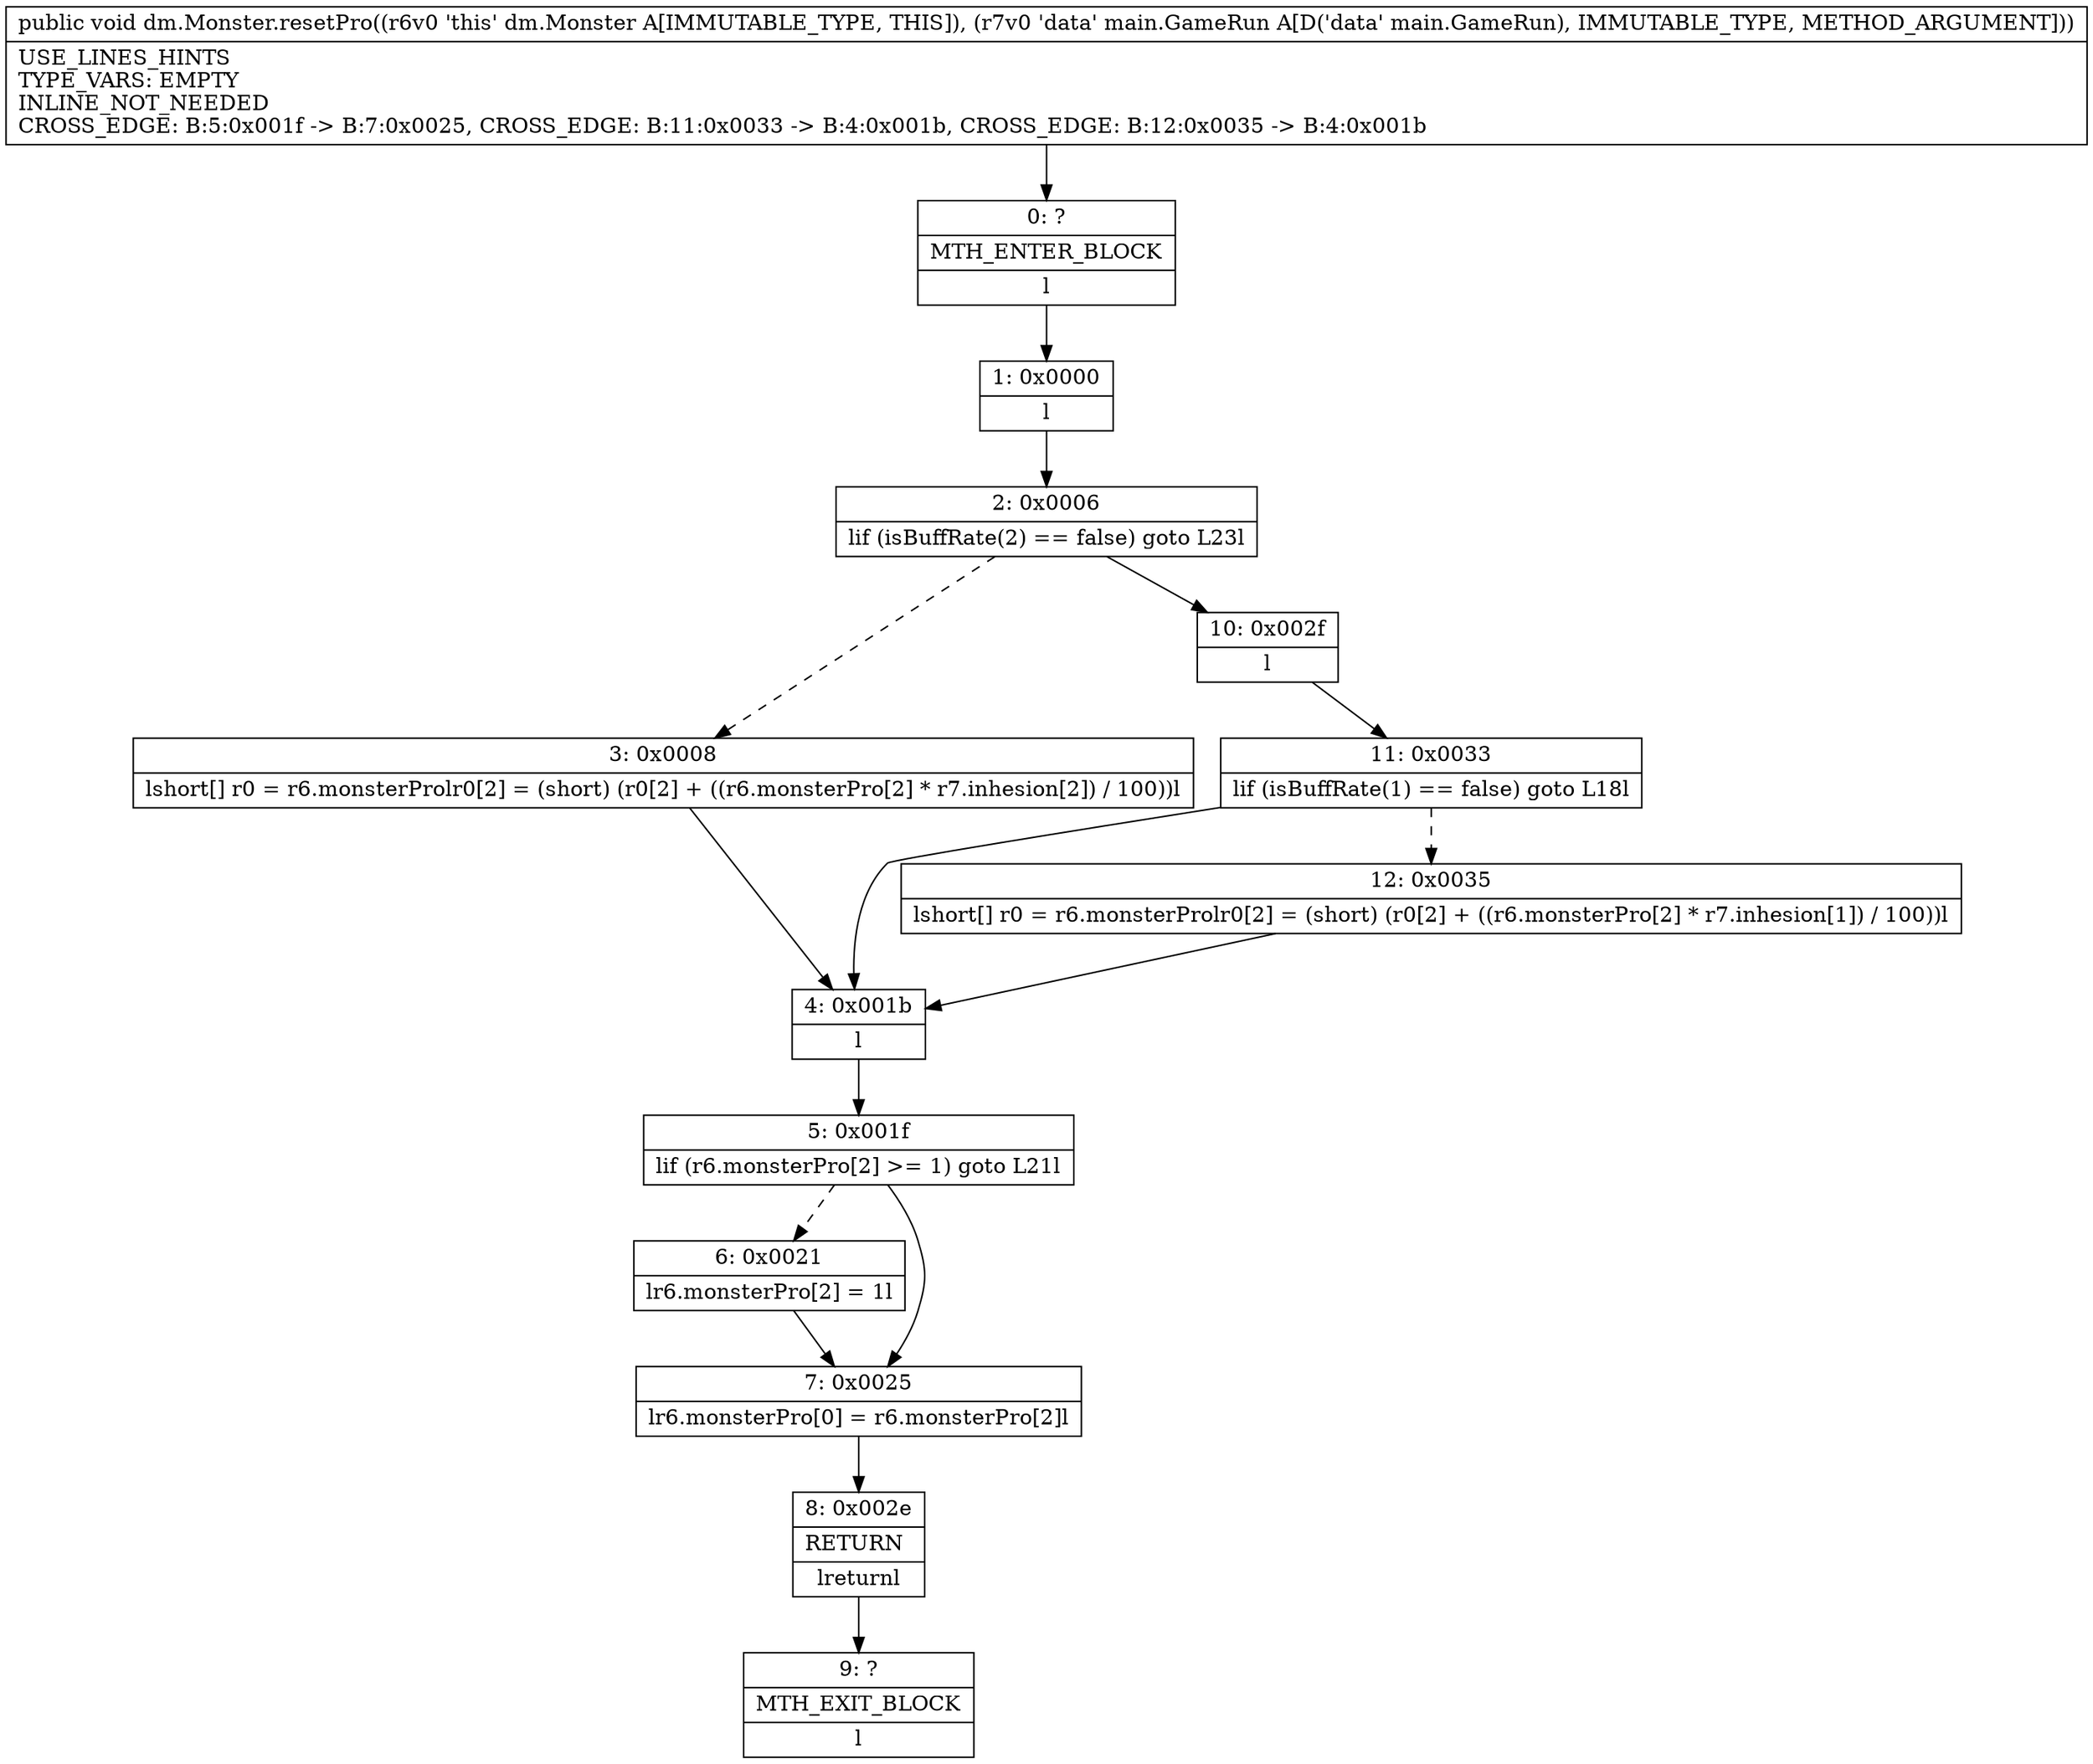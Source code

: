 digraph "CFG fordm.Monster.resetPro(Lmain\/GameRun;)V" {
Node_0 [shape=record,label="{0\:\ ?|MTH_ENTER_BLOCK\l|l}"];
Node_1 [shape=record,label="{1\:\ 0x0000|l}"];
Node_2 [shape=record,label="{2\:\ 0x0006|lif (isBuffRate(2) == false) goto L23l}"];
Node_3 [shape=record,label="{3\:\ 0x0008|lshort[] r0 = r6.monsterProlr0[2] = (short) (r0[2] + ((r6.monsterPro[2] * r7.inhesion[2]) \/ 100))l}"];
Node_4 [shape=record,label="{4\:\ 0x001b|l}"];
Node_5 [shape=record,label="{5\:\ 0x001f|lif (r6.monsterPro[2] \>= 1) goto L21l}"];
Node_6 [shape=record,label="{6\:\ 0x0021|lr6.monsterPro[2] = 1l}"];
Node_7 [shape=record,label="{7\:\ 0x0025|lr6.monsterPro[0] = r6.monsterPro[2]l}"];
Node_8 [shape=record,label="{8\:\ 0x002e|RETURN\l|lreturnl}"];
Node_9 [shape=record,label="{9\:\ ?|MTH_EXIT_BLOCK\l|l}"];
Node_10 [shape=record,label="{10\:\ 0x002f|l}"];
Node_11 [shape=record,label="{11\:\ 0x0033|lif (isBuffRate(1) == false) goto L18l}"];
Node_12 [shape=record,label="{12\:\ 0x0035|lshort[] r0 = r6.monsterProlr0[2] = (short) (r0[2] + ((r6.monsterPro[2] * r7.inhesion[1]) \/ 100))l}"];
MethodNode[shape=record,label="{public void dm.Monster.resetPro((r6v0 'this' dm.Monster A[IMMUTABLE_TYPE, THIS]), (r7v0 'data' main.GameRun A[D('data' main.GameRun), IMMUTABLE_TYPE, METHOD_ARGUMENT]))  | USE_LINES_HINTS\lTYPE_VARS: EMPTY\lINLINE_NOT_NEEDED\lCROSS_EDGE: B:5:0x001f \-\> B:7:0x0025, CROSS_EDGE: B:11:0x0033 \-\> B:4:0x001b, CROSS_EDGE: B:12:0x0035 \-\> B:4:0x001b\l}"];
MethodNode -> Node_0;
Node_0 -> Node_1;
Node_1 -> Node_2;
Node_2 -> Node_3[style=dashed];
Node_2 -> Node_10;
Node_3 -> Node_4;
Node_4 -> Node_5;
Node_5 -> Node_6[style=dashed];
Node_5 -> Node_7;
Node_6 -> Node_7;
Node_7 -> Node_8;
Node_8 -> Node_9;
Node_10 -> Node_11;
Node_11 -> Node_4;
Node_11 -> Node_12[style=dashed];
Node_12 -> Node_4;
}


